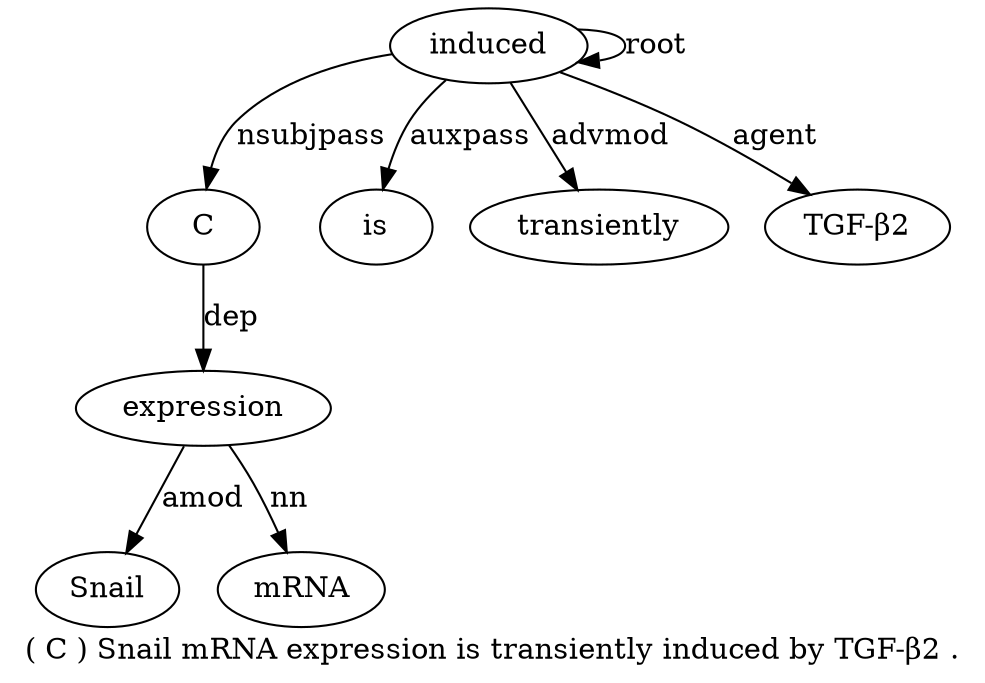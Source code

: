 digraph "( C ) Snail mRNA expression is transiently induced by TGF-β2 ." {
label="( C ) Snail mRNA expression is transiently induced by TGF-β2 .";
induced9 [style=filled, fillcolor=white, label=induced];
C2 [style=filled, fillcolor=white, label=C];
induced9 -> C2  [label=nsubjpass];
expression6 [style=filled, fillcolor=white, label=expression];
Snail4 [style=filled, fillcolor=white, label=Snail];
expression6 -> Snail4  [label=amod];
mRNA5 [style=filled, fillcolor=white, label=mRNA];
expression6 -> mRNA5  [label=nn];
C2 -> expression6  [label=dep];
is7 [style=filled, fillcolor=white, label=is];
induced9 -> is7  [label=auxpass];
transiently8 [style=filled, fillcolor=white, label=transiently];
induced9 -> transiently8  [label=advmod];
induced9 -> induced9  [label=root];
"TGF-β211" [style=filled, fillcolor=white, label="TGF-β2"];
induced9 -> "TGF-β211"  [label=agent];
}

